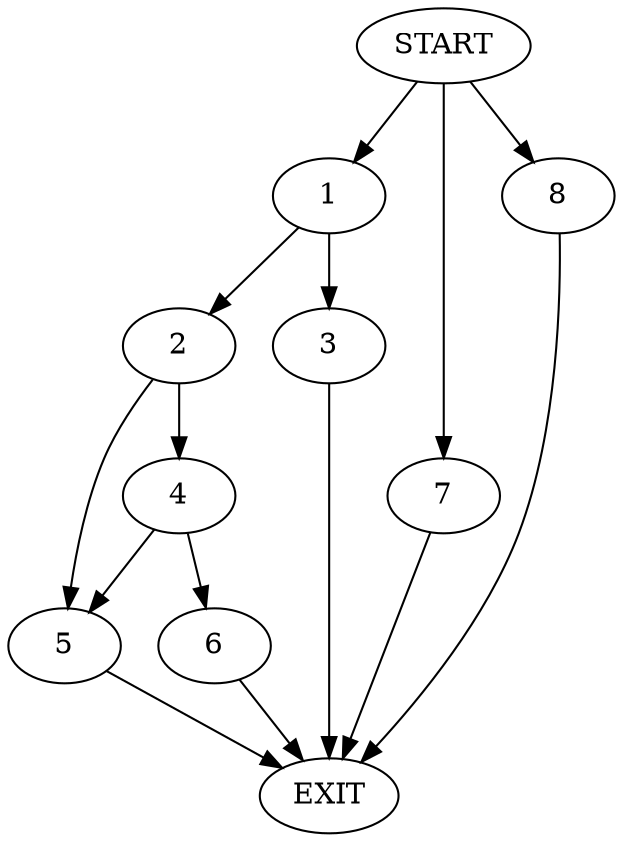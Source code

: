 digraph {
0 [label="START"]
9 [label="EXIT"]
0 -> 1
1 -> 2
1 -> 3
3 -> 9
2 -> 4
2 -> 5
5 -> 9
4 -> 5
4 -> 6
6 -> 9
0 -> 7
7 -> 9
0 -> 8
8 -> 9
}
